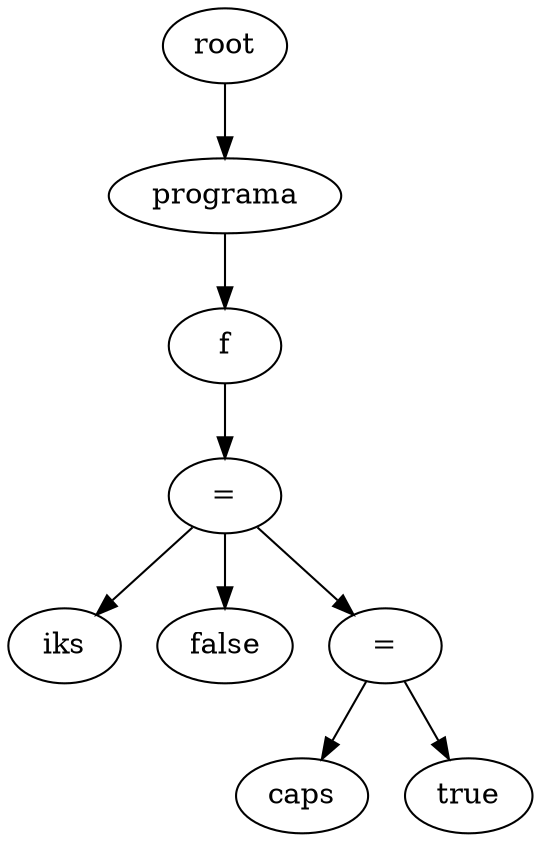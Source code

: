 digraph G {
node_0x85e2890 [label="iks"]
node_0x85e28d0 [label="false"]
node_0x85e28e8 [label="="]
node_0x85e28e8 -> node_0x85e2890
node_0x85e28e8 -> node_0x85e28d0
node_0x85e2928 [label="caps"]
node_0x85e2968 [label="true"]
node_0x85e2980 [label="="]
node_0x85e2980 -> node_0x85e2928
node_0x85e2980 -> node_0x85e2968
node_0x85e28e8 -> node_0x85e2980
node_0x85e29b0 [label="f"]
node_0x85e29b0 -> node_0x85e28e8
node_0x85e29c8 [label="programa"]
node_0x85e29c8 -> node_0x85e29b0
root -> node_0x85e29c8
  root [label="root"]
}
